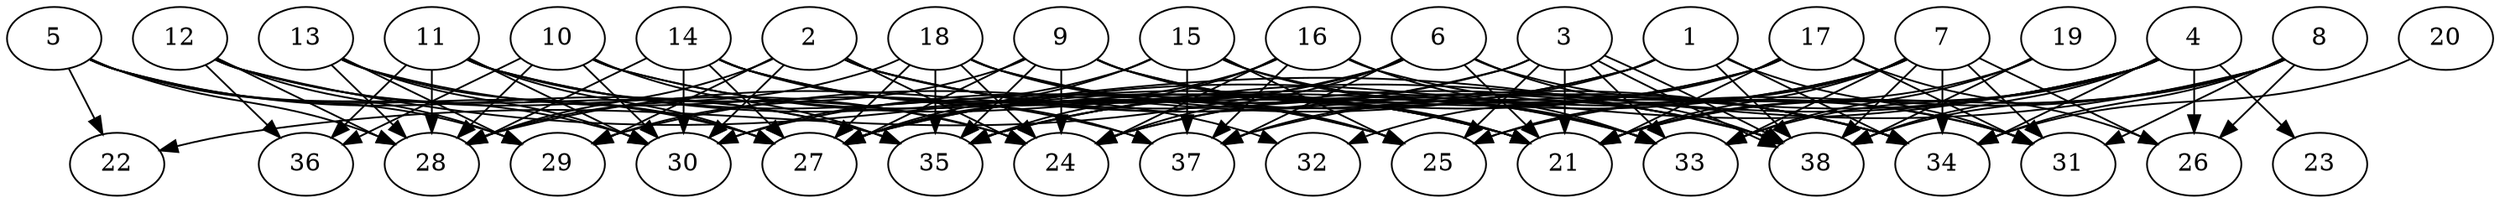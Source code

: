 // DAG (tier=3-complex, mode=data, n=38, ccr=0.513, fat=0.821, density=0.618, regular=0.323, jump=0.204, mindata=4194304, maxdata=33554432)
// DAG automatically generated by daggen at Sun Aug 24 16:33:35 2025
// /home/ermia/Project/Environments/daggen/bin/daggen --dot --ccr 0.513 --fat 0.821 --regular 0.323 --density 0.618 --jump 0.204 --mindata 4194304 --maxdata 33554432 -n 38 
digraph G {
  1 [size="10029748182174005248", alpha="0.02", expect_size="5014874091087002624"]
  1 -> 29 [size ="8685223550124032"]
  1 -> 30 [size ="8685223550124032"]
  1 -> 31 [size ="8685223550124032"]
  1 -> 34 [size ="8685223550124032"]
  1 -> 37 [size ="8685223550124032"]
  1 -> 38 [size ="8685223550124032"]
  2 [size="9183116956286268416", alpha="0.18", expect_size="4591558478143134208"]
  2 -> 21 [size ="4104498918195200"]
  2 -> 24 [size ="4104498918195200"]
  2 -> 28 [size ="4104498918195200"]
  2 -> 29 [size ="4104498918195200"]
  2 -> 30 [size ="4104498918195200"]
  2 -> 34 [size ="4104498918195200"]
  2 -> 38 [size ="4104498918195200"]
  3 [size="570576941069802304", alpha="0.14", expect_size="285288470534901152"]
  3 -> 21 [size ="874976852836352"]
  3 -> 25 [size ="874976852836352"]
  3 -> 27 [size ="874976852836352"]
  3 -> 28 [size ="874976852836352"]
  3 -> 33 [size ="874976852836352"]
  3 -> 38 [size ="874976852836352"]
  3 -> 38 [size ="874976852836352"]
  4 [size="64871930097444024", alpha="0.18", expect_size="32435965048722012"]
  4 -> 21 [size ="2835110059573248"]
  4 -> 23 [size ="2835110059573248"]
  4 -> 24 [size ="2835110059573248"]
  4 -> 26 [size ="2835110059573248"]
  4 -> 27 [size ="2835110059573248"]
  4 -> 33 [size ="2835110059573248"]
  4 -> 34 [size ="2835110059573248"]
  4 -> 37 [size ="2835110059573248"]
  4 -> 38 [size ="2835110059573248"]
  5 [size="9139858419244773408768", alpha="0.09", expect_size="4569929209622386704384"]
  5 -> 22 [size ="3497166416904192"]
  5 -> 27 [size ="3497166416904192"]
  5 -> 28 [size ="3497166416904192"]
  5 -> 29 [size ="3497166416904192"]
  5 -> 30 [size ="3497166416904192"]
  5 -> 35 [size ="3497166416904192"]
  6 [size="99213646355094672", alpha="0.17", expect_size="49606823177547336"]
  6 -> 21 [size ="7494483889356800"]
  6 -> 22 [size ="7494483889356800"]
  6 -> 24 [size ="7494483889356800"]
  6 -> 27 [size ="7494483889356800"]
  6 -> 31 [size ="7494483889356800"]
  6 -> 37 [size ="7494483889356800"]
  6 -> 38 [size ="7494483889356800"]
  7 [size="3072363109473818112", alpha="0.16", expect_size="1536181554736909056"]
  7 -> 21 [size ="1053582732296192"]
  7 -> 24 [size ="1053582732296192"]
  7 -> 25 [size ="1053582732296192"]
  7 -> 26 [size ="1053582732296192"]
  7 -> 31 [size ="1053582732296192"]
  7 -> 33 [size ="1053582732296192"]
  7 -> 34 [size ="1053582732296192"]
  7 -> 35 [size ="1053582732296192"]
  7 -> 38 [size ="1053582732296192"]
  8 [size="33804242621279160500224", alpha="0.19", expect_size="16902121310639580250112"]
  8 -> 21 [size ="8363809395703808"]
  8 -> 25 [size ="8363809395703808"]
  8 -> 26 [size ="8363809395703808"]
  8 -> 31 [size ="8363809395703808"]
  8 -> 34 [size ="8363809395703808"]
  8 -> 35 [size ="8363809395703808"]
  8 -> 38 [size ="8363809395703808"]
  9 [size="15953556387096581636096", alpha="0.07", expect_size="7976778193548290818048"]
  9 -> 21 [size ="5069848652546048"]
  9 -> 24 [size ="5069848652546048"]
  9 -> 27 [size ="5069848652546048"]
  9 -> 29 [size ="5069848652546048"]
  9 -> 34 [size ="5069848652546048"]
  9 -> 35 [size ="5069848652546048"]
  9 -> 38 [size ="5069848652546048"]
  10 [size="107889548375509584", alpha="0.03", expect_size="53944774187754792"]
  10 -> 21 [size ="7936080884006912"]
  10 -> 28 [size ="7936080884006912"]
  10 -> 30 [size ="7936080884006912"]
  10 -> 33 [size ="7936080884006912"]
  10 -> 35 [size ="7936080884006912"]
  10 -> 36 [size ="7936080884006912"]
  11 [size="2108295757568761600", alpha="0.14", expect_size="1054147878784380800"]
  11 -> 21 [size ="842723997253632"]
  11 -> 24 [size ="842723997253632"]
  11 -> 25 [size ="842723997253632"]
  11 -> 27 [size ="842723997253632"]
  11 -> 28 [size ="842723997253632"]
  11 -> 30 [size ="842723997253632"]
  11 -> 36 [size ="842723997253632"]
  12 [size="313955061185789120", alpha="0.13", expect_size="156977530592894560"]
  12 -> 24 [size ="348446208819200"]
  12 -> 28 [size ="348446208819200"]
  12 -> 29 [size ="348446208819200"]
  12 -> 35 [size ="348446208819200"]
  12 -> 36 [size ="348446208819200"]
  12 -> 38 [size ="348446208819200"]
  13 [size="2032635865963468800", alpha="0.06", expect_size="1016317932981734400"]
  13 -> 27 [size ="2003159400579072"]
  13 -> 28 [size ="2003159400579072"]
  13 -> 29 [size ="2003159400579072"]
  13 -> 30 [size ="2003159400579072"]
  13 -> 37 [size ="2003159400579072"]
  14 [size="2667131970931306528768", alpha="0.12", expect_size="1333565985465653264384"]
  14 -> 21 [size ="1538578492424192"]
  14 -> 25 [size ="1538578492424192"]
  14 -> 27 [size ="1538578492424192"]
  14 -> 28 [size ="1538578492424192"]
  14 -> 30 [size ="1538578492424192"]
  14 -> 32 [size ="1538578492424192"]
  14 -> 37 [size ="1538578492424192"]
  15 [size="590728261484639420416", alpha="0.02", expect_size="295364130742319710208"]
  15 -> 25 [size ="563224864882688"]
  15 -> 27 [size ="563224864882688"]
  15 -> 30 [size ="563224864882688"]
  15 -> 33 [size ="563224864882688"]
  15 -> 34 [size ="563224864882688"]
  15 -> 37 [size ="563224864882688"]
  16 [size="5733893431546857127936", alpha="0.04", expect_size="2866946715773428563968"]
  16 -> 24 [size ="2562849272496128"]
  16 -> 27 [size ="2562849272496128"]
  16 -> 31 [size ="2562849272496128"]
  16 -> 33 [size ="2562849272496128"]
  16 -> 35 [size ="2562849272496128"]
  16 -> 37 [size ="2562849272496128"]
  17 [size="187337364875456096", alpha="0.20", expect_size="93668682437728048"]
  17 -> 21 [size ="304410638942208"]
  17 -> 26 [size ="304410638942208"]
  17 -> 27 [size ="304410638942208"]
  17 -> 31 [size ="304410638942208"]
  17 -> 32 [size ="304410638942208"]
  17 -> 35 [size ="304410638942208"]
  18 [size="1025832094152184037376", alpha="0.08", expect_size="512916047076092018688"]
  18 -> 24 [size ="813718472491008"]
  18 -> 25 [size ="813718472491008"]
  18 -> 27 [size ="813718472491008"]
  18 -> 28 [size ="813718472491008"]
  18 -> 33 [size ="813718472491008"]
  18 -> 34 [size ="813718472491008"]
  18 -> 35 [size ="813718472491008"]
  19 [size="11022840538694162432", alpha="0.13", expect_size="5511420269347081216"]
  19 -> 21 [size ="3649515617779712"]
  19 -> 33 [size ="3649515617779712"]
  19 -> 38 [size ="3649515617779712"]
  20 [size="827957180484288512000", alpha="0.11", expect_size="413978590242144256000"]
  20 -> 34 [size ="705388819251200"]
  21 [size="271870519476216000", alpha="0.06", expect_size="135935259738108000"]
  22 [size="34544968909985560", alpha="0.15", expect_size="17272484454992780"]
  23 [size="5024930511369714", alpha="0.10", expect_size="2512465255684857"]
  24 [size="635406010962858496", alpha="0.02", expect_size="317703005481429248"]
  25 [size="174870845834247040", alpha="0.04", expect_size="87435422917123520"]
  26 [size="36210130712267522572288", alpha="0.11", expect_size="18105065356133761286144"]
  27 [size="1171257437450577903616", alpha="0.08", expect_size="585628718725288951808"]
  28 [size="5009901873071652864000", alpha="0.08", expect_size="2504950936535826432000"]
  29 [size="23533807567279501312", alpha="0.11", expect_size="11766903783639750656"]
  30 [size="25195234542529057652736", alpha="0.18", expect_size="12597617271264528826368"]
  31 [size="108681640191307200", alpha="0.18", expect_size="54340820095653600"]
  32 [size="2879123368467164", alpha="0.00", expect_size="1439561684233582"]
  33 [size="20041244637050636", alpha="0.06", expect_size="10020622318525318"]
  34 [size="4254567067426875392", alpha="0.11", expect_size="2127283533713437696"]
  35 [size="37532258114033664", alpha="0.19", expect_size="18766129057016832"]
  36 [size="12870918808561195679744", alpha="0.13", expect_size="6435459404280597839872"]
  37 [size="19073130465050767654912", alpha="0.12", expect_size="9536565232525383827456"]
  38 [size="12987685430978674688000", alpha="0.10", expect_size="6493842715489337344000"]
}